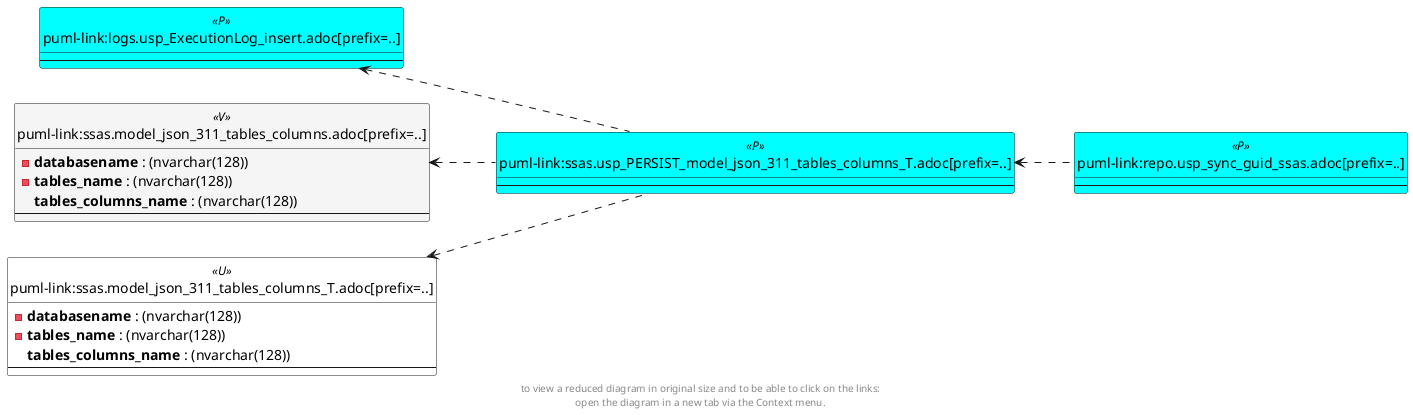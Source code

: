 @startuml
left to right direction
'top to bottom direction
hide circle
'avoide "." issues:
set namespaceSeparator none


skinparam class {
  BackgroundColor White
  BackgroundColor<<FN>> Yellow
  BackgroundColor<<FS>> Yellow
  BackgroundColor<<FT>> LightGray
  BackgroundColor<<IF>> Yellow
  BackgroundColor<<IS>> Yellow
  BackgroundColor<<P>> Aqua
  BackgroundColor<<PC>> Aqua
  BackgroundColor<<SN>> Yellow
  BackgroundColor<<SO>> SlateBlue
  BackgroundColor<<TF>> LightGray
  BackgroundColor<<TR>> Tomato
  BackgroundColor<<U>> White
  BackgroundColor<<V>> WhiteSmoke
  BackgroundColor<<X>> Aqua
}


entity "puml-link:logs.usp_ExecutionLog_insert.adoc[prefix=..]" as logs.usp_ExecutionLog_insert << P >> {
  --
}

entity "puml-link:repo.usp_sync_guid_ssas.adoc[prefix=..]" as repo.usp_sync_guid_ssas << P >> {
  --
}

entity "puml-link:ssas.model_json_311_tables_columns.adoc[prefix=..]" as ssas.model_json_311_tables_columns << V >> {
  - **databasename** : (nvarchar(128))
  - **tables_name** : (nvarchar(128))
  **tables_columns_name** : (nvarchar(128))
  --
}

entity "puml-link:ssas.model_json_311_tables_columns_T.adoc[prefix=..]" as ssas.model_json_311_tables_columns_T << U >> {
  - **databasename** : (nvarchar(128))
  - **tables_name** : (nvarchar(128))
  **tables_columns_name** : (nvarchar(128))
  --
}

entity "puml-link:ssas.usp_PERSIST_model_json_311_tables_columns_T.adoc[prefix=..]" as ssas.usp_PERSIST_model_json_311_tables_columns_T << P >> {
  --
}

logs.usp_ExecutionLog_insert <.. ssas.usp_PERSIST_model_json_311_tables_columns_T
ssas.model_json_311_tables_columns <.. ssas.usp_PERSIST_model_json_311_tables_columns_T
ssas.model_json_311_tables_columns_T <.. ssas.usp_PERSIST_model_json_311_tables_columns_T
ssas.usp_PERSIST_model_json_311_tables_columns_T <.. repo.usp_sync_guid_ssas
footer
to view a reduced diagram in original size and to be able to click on the links:
open the diagram in a new tab via the Context menu.
end footer

@enduml

